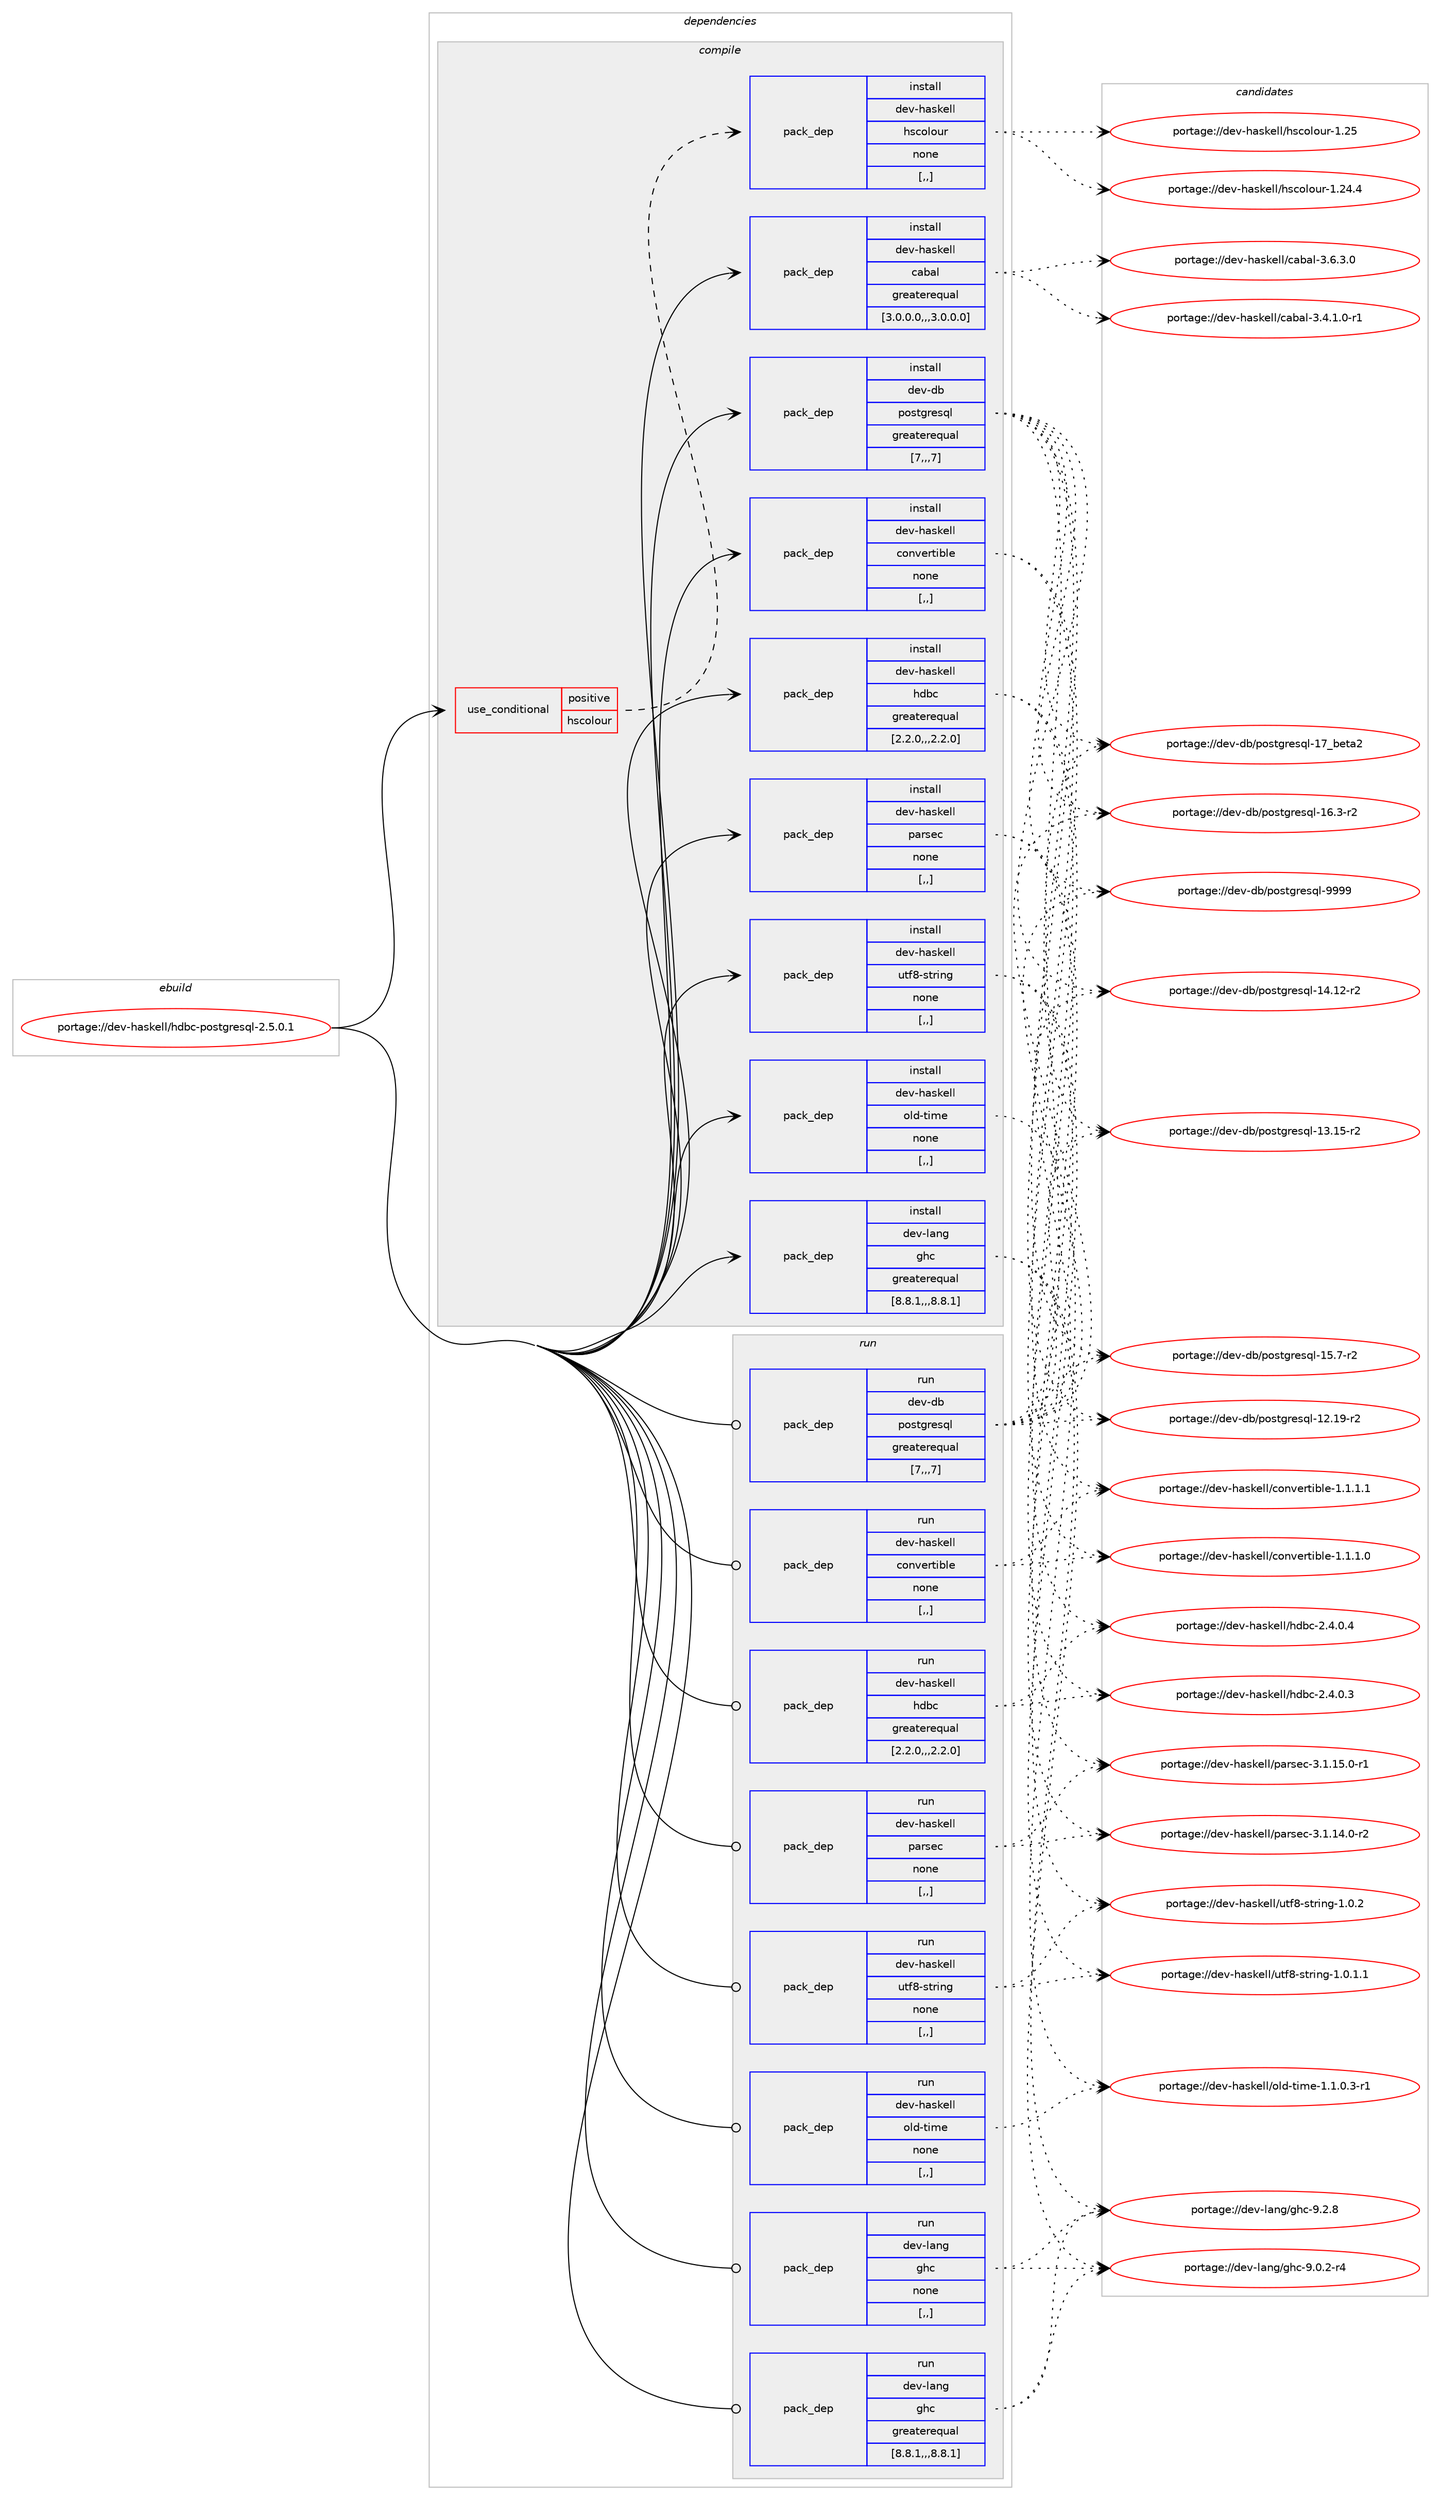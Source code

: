 digraph prolog {

# *************
# Graph options
# *************

newrank=true;
concentrate=true;
compound=true;
graph [rankdir=LR,fontname=Helvetica,fontsize=10,ranksep=1.5];#, ranksep=2.5, nodesep=0.2];
edge  [arrowhead=vee];
node  [fontname=Helvetica,fontsize=10];

# **********
# The ebuild
# **********

subgraph cluster_leftcol {
color=gray;
rank=same;
label=<<i>ebuild</i>>;
id [label="portage://dev-haskell/hdbc-postgresql-2.5.0.1", color=red, width=4, href="../dev-haskell/hdbc-postgresql-2.5.0.1.svg"];
}

# ****************
# The dependencies
# ****************

subgraph cluster_midcol {
color=gray;
label=<<i>dependencies</i>>;
subgraph cluster_compile {
fillcolor="#eeeeee";
style=filled;
label=<<i>compile</i>>;
subgraph cond20347 {
dependency80364 [label=<<TABLE BORDER="0" CELLBORDER="1" CELLSPACING="0" CELLPADDING="4"><TR><TD ROWSPAN="3" CELLPADDING="10">use_conditional</TD></TR><TR><TD>positive</TD></TR><TR><TD>hscolour</TD></TR></TABLE>>, shape=none, color=red];
subgraph pack59035 {
dependency80365 [label=<<TABLE BORDER="0" CELLBORDER="1" CELLSPACING="0" CELLPADDING="4" WIDTH="220"><TR><TD ROWSPAN="6" CELLPADDING="30">pack_dep</TD></TR><TR><TD WIDTH="110">install</TD></TR><TR><TD>dev-haskell</TD></TR><TR><TD>hscolour</TD></TR><TR><TD>none</TD></TR><TR><TD>[,,]</TD></TR></TABLE>>, shape=none, color=blue];
}
dependency80364:e -> dependency80365:w [weight=20,style="dashed",arrowhead="vee"];
}
id:e -> dependency80364:w [weight=20,style="solid",arrowhead="vee"];
subgraph pack59036 {
dependency80366 [label=<<TABLE BORDER="0" CELLBORDER="1" CELLSPACING="0" CELLPADDING="4" WIDTH="220"><TR><TD ROWSPAN="6" CELLPADDING="30">pack_dep</TD></TR><TR><TD WIDTH="110">install</TD></TR><TR><TD>dev-db</TD></TR><TR><TD>postgresql</TD></TR><TR><TD>greaterequal</TD></TR><TR><TD>[7,,,7]</TD></TR></TABLE>>, shape=none, color=blue];
}
id:e -> dependency80366:w [weight=20,style="solid",arrowhead="vee"];
subgraph pack59037 {
dependency80367 [label=<<TABLE BORDER="0" CELLBORDER="1" CELLSPACING="0" CELLPADDING="4" WIDTH="220"><TR><TD ROWSPAN="6" CELLPADDING="30">pack_dep</TD></TR><TR><TD WIDTH="110">install</TD></TR><TR><TD>dev-haskell</TD></TR><TR><TD>cabal</TD></TR><TR><TD>greaterequal</TD></TR><TR><TD>[3.0.0.0,,,3.0.0.0]</TD></TR></TABLE>>, shape=none, color=blue];
}
id:e -> dependency80367:w [weight=20,style="solid",arrowhead="vee"];
subgraph pack59038 {
dependency80368 [label=<<TABLE BORDER="0" CELLBORDER="1" CELLSPACING="0" CELLPADDING="4" WIDTH="220"><TR><TD ROWSPAN="6" CELLPADDING="30">pack_dep</TD></TR><TR><TD WIDTH="110">install</TD></TR><TR><TD>dev-haskell</TD></TR><TR><TD>convertible</TD></TR><TR><TD>none</TD></TR><TR><TD>[,,]</TD></TR></TABLE>>, shape=none, color=blue];
}
id:e -> dependency80368:w [weight=20,style="solid",arrowhead="vee"];
subgraph pack59039 {
dependency80369 [label=<<TABLE BORDER="0" CELLBORDER="1" CELLSPACING="0" CELLPADDING="4" WIDTH="220"><TR><TD ROWSPAN="6" CELLPADDING="30">pack_dep</TD></TR><TR><TD WIDTH="110">install</TD></TR><TR><TD>dev-haskell</TD></TR><TR><TD>hdbc</TD></TR><TR><TD>greaterequal</TD></TR><TR><TD>[2.2.0,,,2.2.0]</TD></TR></TABLE>>, shape=none, color=blue];
}
id:e -> dependency80369:w [weight=20,style="solid",arrowhead="vee"];
subgraph pack59040 {
dependency80370 [label=<<TABLE BORDER="0" CELLBORDER="1" CELLSPACING="0" CELLPADDING="4" WIDTH="220"><TR><TD ROWSPAN="6" CELLPADDING="30">pack_dep</TD></TR><TR><TD WIDTH="110">install</TD></TR><TR><TD>dev-haskell</TD></TR><TR><TD>old-time</TD></TR><TR><TD>none</TD></TR><TR><TD>[,,]</TD></TR></TABLE>>, shape=none, color=blue];
}
id:e -> dependency80370:w [weight=20,style="solid",arrowhead="vee"];
subgraph pack59041 {
dependency80371 [label=<<TABLE BORDER="0" CELLBORDER="1" CELLSPACING="0" CELLPADDING="4" WIDTH="220"><TR><TD ROWSPAN="6" CELLPADDING="30">pack_dep</TD></TR><TR><TD WIDTH="110">install</TD></TR><TR><TD>dev-haskell</TD></TR><TR><TD>parsec</TD></TR><TR><TD>none</TD></TR><TR><TD>[,,]</TD></TR></TABLE>>, shape=none, color=blue];
}
id:e -> dependency80371:w [weight=20,style="solid",arrowhead="vee"];
subgraph pack59042 {
dependency80372 [label=<<TABLE BORDER="0" CELLBORDER="1" CELLSPACING="0" CELLPADDING="4" WIDTH="220"><TR><TD ROWSPAN="6" CELLPADDING="30">pack_dep</TD></TR><TR><TD WIDTH="110">install</TD></TR><TR><TD>dev-haskell</TD></TR><TR><TD>utf8-string</TD></TR><TR><TD>none</TD></TR><TR><TD>[,,]</TD></TR></TABLE>>, shape=none, color=blue];
}
id:e -> dependency80372:w [weight=20,style="solid",arrowhead="vee"];
subgraph pack59043 {
dependency80373 [label=<<TABLE BORDER="0" CELLBORDER="1" CELLSPACING="0" CELLPADDING="4" WIDTH="220"><TR><TD ROWSPAN="6" CELLPADDING="30">pack_dep</TD></TR><TR><TD WIDTH="110">install</TD></TR><TR><TD>dev-lang</TD></TR><TR><TD>ghc</TD></TR><TR><TD>greaterequal</TD></TR><TR><TD>[8.8.1,,,8.8.1]</TD></TR></TABLE>>, shape=none, color=blue];
}
id:e -> dependency80373:w [weight=20,style="solid",arrowhead="vee"];
}
subgraph cluster_compileandrun {
fillcolor="#eeeeee";
style=filled;
label=<<i>compile and run</i>>;
}
subgraph cluster_run {
fillcolor="#eeeeee";
style=filled;
label=<<i>run</i>>;
subgraph pack59044 {
dependency80374 [label=<<TABLE BORDER="0" CELLBORDER="1" CELLSPACING="0" CELLPADDING="4" WIDTH="220"><TR><TD ROWSPAN="6" CELLPADDING="30">pack_dep</TD></TR><TR><TD WIDTH="110">run</TD></TR><TR><TD>dev-db</TD></TR><TR><TD>postgresql</TD></TR><TR><TD>greaterequal</TD></TR><TR><TD>[7,,,7]</TD></TR></TABLE>>, shape=none, color=blue];
}
id:e -> dependency80374:w [weight=20,style="solid",arrowhead="odot"];
subgraph pack59045 {
dependency80375 [label=<<TABLE BORDER="0" CELLBORDER="1" CELLSPACING="0" CELLPADDING="4" WIDTH="220"><TR><TD ROWSPAN="6" CELLPADDING="30">pack_dep</TD></TR><TR><TD WIDTH="110">run</TD></TR><TR><TD>dev-haskell</TD></TR><TR><TD>convertible</TD></TR><TR><TD>none</TD></TR><TR><TD>[,,]</TD></TR></TABLE>>, shape=none, color=blue];
}
id:e -> dependency80375:w [weight=20,style="solid",arrowhead="odot"];
subgraph pack59046 {
dependency80376 [label=<<TABLE BORDER="0" CELLBORDER="1" CELLSPACING="0" CELLPADDING="4" WIDTH="220"><TR><TD ROWSPAN="6" CELLPADDING="30">pack_dep</TD></TR><TR><TD WIDTH="110">run</TD></TR><TR><TD>dev-haskell</TD></TR><TR><TD>hdbc</TD></TR><TR><TD>greaterequal</TD></TR><TR><TD>[2.2.0,,,2.2.0]</TD></TR></TABLE>>, shape=none, color=blue];
}
id:e -> dependency80376:w [weight=20,style="solid",arrowhead="odot"];
subgraph pack59047 {
dependency80377 [label=<<TABLE BORDER="0" CELLBORDER="1" CELLSPACING="0" CELLPADDING="4" WIDTH="220"><TR><TD ROWSPAN="6" CELLPADDING="30">pack_dep</TD></TR><TR><TD WIDTH="110">run</TD></TR><TR><TD>dev-haskell</TD></TR><TR><TD>old-time</TD></TR><TR><TD>none</TD></TR><TR><TD>[,,]</TD></TR></TABLE>>, shape=none, color=blue];
}
id:e -> dependency80377:w [weight=20,style="solid",arrowhead="odot"];
subgraph pack59048 {
dependency80378 [label=<<TABLE BORDER="0" CELLBORDER="1" CELLSPACING="0" CELLPADDING="4" WIDTH="220"><TR><TD ROWSPAN="6" CELLPADDING="30">pack_dep</TD></TR><TR><TD WIDTH="110">run</TD></TR><TR><TD>dev-haskell</TD></TR><TR><TD>parsec</TD></TR><TR><TD>none</TD></TR><TR><TD>[,,]</TD></TR></TABLE>>, shape=none, color=blue];
}
id:e -> dependency80378:w [weight=20,style="solid",arrowhead="odot"];
subgraph pack59049 {
dependency80379 [label=<<TABLE BORDER="0" CELLBORDER="1" CELLSPACING="0" CELLPADDING="4" WIDTH="220"><TR><TD ROWSPAN="6" CELLPADDING="30">pack_dep</TD></TR><TR><TD WIDTH="110">run</TD></TR><TR><TD>dev-haskell</TD></TR><TR><TD>utf8-string</TD></TR><TR><TD>none</TD></TR><TR><TD>[,,]</TD></TR></TABLE>>, shape=none, color=blue];
}
id:e -> dependency80379:w [weight=20,style="solid",arrowhead="odot"];
subgraph pack59050 {
dependency80380 [label=<<TABLE BORDER="0" CELLBORDER="1" CELLSPACING="0" CELLPADDING="4" WIDTH="220"><TR><TD ROWSPAN="6" CELLPADDING="30">pack_dep</TD></TR><TR><TD WIDTH="110">run</TD></TR><TR><TD>dev-lang</TD></TR><TR><TD>ghc</TD></TR><TR><TD>greaterequal</TD></TR><TR><TD>[8.8.1,,,8.8.1]</TD></TR></TABLE>>, shape=none, color=blue];
}
id:e -> dependency80380:w [weight=20,style="solid",arrowhead="odot"];
subgraph pack59051 {
dependency80381 [label=<<TABLE BORDER="0" CELLBORDER="1" CELLSPACING="0" CELLPADDING="4" WIDTH="220"><TR><TD ROWSPAN="6" CELLPADDING="30">pack_dep</TD></TR><TR><TD WIDTH="110">run</TD></TR><TR><TD>dev-lang</TD></TR><TR><TD>ghc</TD></TR><TR><TD>none</TD></TR><TR><TD>[,,]</TD></TR></TABLE>>, shape=none, color=blue];
}
id:e -> dependency80381:w [weight=20,style="solid",arrowhead="odot"];
}
}

# **************
# The candidates
# **************

subgraph cluster_choices {
rank=same;
color=gray;
label=<<i>candidates</i>>;

subgraph choice59035 {
color=black;
nodesep=1;
choice100101118451049711510710110810847104115991111081111171144549465053 [label="portage://dev-haskell/hscolour-1.25", color=red, width=4,href="../dev-haskell/hscolour-1.25.svg"];
choice1001011184510497115107101108108471041159911110811111711445494650524652 [label="portage://dev-haskell/hscolour-1.24.4", color=red, width=4,href="../dev-haskell/hscolour-1.24.4.svg"];
dependency80365:e -> choice100101118451049711510710110810847104115991111081111171144549465053:w [style=dotted,weight="100"];
dependency80365:e -> choice1001011184510497115107101108108471041159911110811111711445494650524652:w [style=dotted,weight="100"];
}
subgraph choice59036 {
color=black;
nodesep=1;
choice1001011184510098471121111151161031141011151131084557575757 [label="portage://dev-db/postgresql-9999", color=red, width=4,href="../dev-db/postgresql-9999.svg"];
choice10010111845100984711211111511610311410111511310845495595981011169750 [label="portage://dev-db/postgresql-17_beta2", color=red, width=4,href="../dev-db/postgresql-17_beta2.svg"];
choice10010111845100984711211111511610311410111511310845495446514511450 [label="portage://dev-db/postgresql-16.3-r2", color=red, width=4,href="../dev-db/postgresql-16.3-r2.svg"];
choice10010111845100984711211111511610311410111511310845495346554511450 [label="portage://dev-db/postgresql-15.7-r2", color=red, width=4,href="../dev-db/postgresql-15.7-r2.svg"];
choice1001011184510098471121111151161031141011151131084549524649504511450 [label="portage://dev-db/postgresql-14.12-r2", color=red, width=4,href="../dev-db/postgresql-14.12-r2.svg"];
choice1001011184510098471121111151161031141011151131084549514649534511450 [label="portage://dev-db/postgresql-13.15-r2", color=red, width=4,href="../dev-db/postgresql-13.15-r2.svg"];
choice1001011184510098471121111151161031141011151131084549504649574511450 [label="portage://dev-db/postgresql-12.19-r2", color=red, width=4,href="../dev-db/postgresql-12.19-r2.svg"];
dependency80366:e -> choice1001011184510098471121111151161031141011151131084557575757:w [style=dotted,weight="100"];
dependency80366:e -> choice10010111845100984711211111511610311410111511310845495595981011169750:w [style=dotted,weight="100"];
dependency80366:e -> choice10010111845100984711211111511610311410111511310845495446514511450:w [style=dotted,weight="100"];
dependency80366:e -> choice10010111845100984711211111511610311410111511310845495346554511450:w [style=dotted,weight="100"];
dependency80366:e -> choice1001011184510098471121111151161031141011151131084549524649504511450:w [style=dotted,weight="100"];
dependency80366:e -> choice1001011184510098471121111151161031141011151131084549514649534511450:w [style=dotted,weight="100"];
dependency80366:e -> choice1001011184510098471121111151161031141011151131084549504649574511450:w [style=dotted,weight="100"];
}
subgraph choice59037 {
color=black;
nodesep=1;
choice100101118451049711510710110810847999798971084551465446514648 [label="portage://dev-haskell/cabal-3.6.3.0", color=red, width=4,href="../dev-haskell/cabal-3.6.3.0.svg"];
choice1001011184510497115107101108108479997989710845514652464946484511449 [label="portage://dev-haskell/cabal-3.4.1.0-r1", color=red, width=4,href="../dev-haskell/cabal-3.4.1.0-r1.svg"];
dependency80367:e -> choice100101118451049711510710110810847999798971084551465446514648:w [style=dotted,weight="100"];
dependency80367:e -> choice1001011184510497115107101108108479997989710845514652464946484511449:w [style=dotted,weight="100"];
}
subgraph choice59038 {
color=black;
nodesep=1;
choice10010111845104971151071011081084799111110118101114116105981081014549464946494649 [label="portage://dev-haskell/convertible-1.1.1.1", color=red, width=4,href="../dev-haskell/convertible-1.1.1.1.svg"];
choice10010111845104971151071011081084799111110118101114116105981081014549464946494648 [label="portage://dev-haskell/convertible-1.1.1.0", color=red, width=4,href="../dev-haskell/convertible-1.1.1.0.svg"];
dependency80368:e -> choice10010111845104971151071011081084799111110118101114116105981081014549464946494649:w [style=dotted,weight="100"];
dependency80368:e -> choice10010111845104971151071011081084799111110118101114116105981081014549464946494648:w [style=dotted,weight="100"];
}
subgraph choice59039 {
color=black;
nodesep=1;
choice10010111845104971151071011081084710410098994550465246484652 [label="portage://dev-haskell/hdbc-2.4.0.4", color=red, width=4,href="../dev-haskell/hdbc-2.4.0.4.svg"];
choice10010111845104971151071011081084710410098994550465246484651 [label="portage://dev-haskell/hdbc-2.4.0.3", color=red, width=4,href="../dev-haskell/hdbc-2.4.0.3.svg"];
dependency80369:e -> choice10010111845104971151071011081084710410098994550465246484652:w [style=dotted,weight="100"];
dependency80369:e -> choice10010111845104971151071011081084710410098994550465246484651:w [style=dotted,weight="100"];
}
subgraph choice59040 {
color=black;
nodesep=1;
choice1001011184510497115107101108108471111081004511610510910145494649464846514511449 [label="portage://dev-haskell/old-time-1.1.0.3-r1", color=red, width=4,href="../dev-haskell/old-time-1.1.0.3-r1.svg"];
dependency80370:e -> choice1001011184510497115107101108108471111081004511610510910145494649464846514511449:w [style=dotted,weight="100"];
}
subgraph choice59041 {
color=black;
nodesep=1;
choice10010111845104971151071011081084711297114115101994551464946495346484511449 [label="portage://dev-haskell/parsec-3.1.15.0-r1", color=red, width=4,href="../dev-haskell/parsec-3.1.15.0-r1.svg"];
choice10010111845104971151071011081084711297114115101994551464946495246484511450 [label="portage://dev-haskell/parsec-3.1.14.0-r2", color=red, width=4,href="../dev-haskell/parsec-3.1.14.0-r2.svg"];
dependency80371:e -> choice10010111845104971151071011081084711297114115101994551464946495346484511449:w [style=dotted,weight="100"];
dependency80371:e -> choice10010111845104971151071011081084711297114115101994551464946495246484511450:w [style=dotted,weight="100"];
}
subgraph choice59042 {
color=black;
nodesep=1;
choice1001011184510497115107101108108471171161025645115116114105110103454946484650 [label="portage://dev-haskell/utf8-string-1.0.2", color=red, width=4,href="../dev-haskell/utf8-string-1.0.2.svg"];
choice10010111845104971151071011081084711711610256451151161141051101034549464846494649 [label="portage://dev-haskell/utf8-string-1.0.1.1", color=red, width=4,href="../dev-haskell/utf8-string-1.0.1.1.svg"];
dependency80372:e -> choice1001011184510497115107101108108471171161025645115116114105110103454946484650:w [style=dotted,weight="100"];
dependency80372:e -> choice10010111845104971151071011081084711711610256451151161141051101034549464846494649:w [style=dotted,weight="100"];
}
subgraph choice59043 {
color=black;
nodesep=1;
choice10010111845108971101034710310499455746504656 [label="portage://dev-lang/ghc-9.2.8", color=red, width=4,href="../dev-lang/ghc-9.2.8.svg"];
choice100101118451089711010347103104994557464846504511452 [label="portage://dev-lang/ghc-9.0.2-r4", color=red, width=4,href="../dev-lang/ghc-9.0.2-r4.svg"];
dependency80373:e -> choice10010111845108971101034710310499455746504656:w [style=dotted,weight="100"];
dependency80373:e -> choice100101118451089711010347103104994557464846504511452:w [style=dotted,weight="100"];
}
subgraph choice59044 {
color=black;
nodesep=1;
choice1001011184510098471121111151161031141011151131084557575757 [label="portage://dev-db/postgresql-9999", color=red, width=4,href="../dev-db/postgresql-9999.svg"];
choice10010111845100984711211111511610311410111511310845495595981011169750 [label="portage://dev-db/postgresql-17_beta2", color=red, width=4,href="../dev-db/postgresql-17_beta2.svg"];
choice10010111845100984711211111511610311410111511310845495446514511450 [label="portage://dev-db/postgresql-16.3-r2", color=red, width=4,href="../dev-db/postgresql-16.3-r2.svg"];
choice10010111845100984711211111511610311410111511310845495346554511450 [label="portage://dev-db/postgresql-15.7-r2", color=red, width=4,href="../dev-db/postgresql-15.7-r2.svg"];
choice1001011184510098471121111151161031141011151131084549524649504511450 [label="portage://dev-db/postgresql-14.12-r2", color=red, width=4,href="../dev-db/postgresql-14.12-r2.svg"];
choice1001011184510098471121111151161031141011151131084549514649534511450 [label="portage://dev-db/postgresql-13.15-r2", color=red, width=4,href="../dev-db/postgresql-13.15-r2.svg"];
choice1001011184510098471121111151161031141011151131084549504649574511450 [label="portage://dev-db/postgresql-12.19-r2", color=red, width=4,href="../dev-db/postgresql-12.19-r2.svg"];
dependency80374:e -> choice1001011184510098471121111151161031141011151131084557575757:w [style=dotted,weight="100"];
dependency80374:e -> choice10010111845100984711211111511610311410111511310845495595981011169750:w [style=dotted,weight="100"];
dependency80374:e -> choice10010111845100984711211111511610311410111511310845495446514511450:w [style=dotted,weight="100"];
dependency80374:e -> choice10010111845100984711211111511610311410111511310845495346554511450:w [style=dotted,weight="100"];
dependency80374:e -> choice1001011184510098471121111151161031141011151131084549524649504511450:w [style=dotted,weight="100"];
dependency80374:e -> choice1001011184510098471121111151161031141011151131084549514649534511450:w [style=dotted,weight="100"];
dependency80374:e -> choice1001011184510098471121111151161031141011151131084549504649574511450:w [style=dotted,weight="100"];
}
subgraph choice59045 {
color=black;
nodesep=1;
choice10010111845104971151071011081084799111110118101114116105981081014549464946494649 [label="portage://dev-haskell/convertible-1.1.1.1", color=red, width=4,href="../dev-haskell/convertible-1.1.1.1.svg"];
choice10010111845104971151071011081084799111110118101114116105981081014549464946494648 [label="portage://dev-haskell/convertible-1.1.1.0", color=red, width=4,href="../dev-haskell/convertible-1.1.1.0.svg"];
dependency80375:e -> choice10010111845104971151071011081084799111110118101114116105981081014549464946494649:w [style=dotted,weight="100"];
dependency80375:e -> choice10010111845104971151071011081084799111110118101114116105981081014549464946494648:w [style=dotted,weight="100"];
}
subgraph choice59046 {
color=black;
nodesep=1;
choice10010111845104971151071011081084710410098994550465246484652 [label="portage://dev-haskell/hdbc-2.4.0.4", color=red, width=4,href="../dev-haskell/hdbc-2.4.0.4.svg"];
choice10010111845104971151071011081084710410098994550465246484651 [label="portage://dev-haskell/hdbc-2.4.0.3", color=red, width=4,href="../dev-haskell/hdbc-2.4.0.3.svg"];
dependency80376:e -> choice10010111845104971151071011081084710410098994550465246484652:w [style=dotted,weight="100"];
dependency80376:e -> choice10010111845104971151071011081084710410098994550465246484651:w [style=dotted,weight="100"];
}
subgraph choice59047 {
color=black;
nodesep=1;
choice1001011184510497115107101108108471111081004511610510910145494649464846514511449 [label="portage://dev-haskell/old-time-1.1.0.3-r1", color=red, width=4,href="../dev-haskell/old-time-1.1.0.3-r1.svg"];
dependency80377:e -> choice1001011184510497115107101108108471111081004511610510910145494649464846514511449:w [style=dotted,weight="100"];
}
subgraph choice59048 {
color=black;
nodesep=1;
choice10010111845104971151071011081084711297114115101994551464946495346484511449 [label="portage://dev-haskell/parsec-3.1.15.0-r1", color=red, width=4,href="../dev-haskell/parsec-3.1.15.0-r1.svg"];
choice10010111845104971151071011081084711297114115101994551464946495246484511450 [label="portage://dev-haskell/parsec-3.1.14.0-r2", color=red, width=4,href="../dev-haskell/parsec-3.1.14.0-r2.svg"];
dependency80378:e -> choice10010111845104971151071011081084711297114115101994551464946495346484511449:w [style=dotted,weight="100"];
dependency80378:e -> choice10010111845104971151071011081084711297114115101994551464946495246484511450:w [style=dotted,weight="100"];
}
subgraph choice59049 {
color=black;
nodesep=1;
choice1001011184510497115107101108108471171161025645115116114105110103454946484650 [label="portage://dev-haskell/utf8-string-1.0.2", color=red, width=4,href="../dev-haskell/utf8-string-1.0.2.svg"];
choice10010111845104971151071011081084711711610256451151161141051101034549464846494649 [label="portage://dev-haskell/utf8-string-1.0.1.1", color=red, width=4,href="../dev-haskell/utf8-string-1.0.1.1.svg"];
dependency80379:e -> choice1001011184510497115107101108108471171161025645115116114105110103454946484650:w [style=dotted,weight="100"];
dependency80379:e -> choice10010111845104971151071011081084711711610256451151161141051101034549464846494649:w [style=dotted,weight="100"];
}
subgraph choice59050 {
color=black;
nodesep=1;
choice10010111845108971101034710310499455746504656 [label="portage://dev-lang/ghc-9.2.8", color=red, width=4,href="../dev-lang/ghc-9.2.8.svg"];
choice100101118451089711010347103104994557464846504511452 [label="portage://dev-lang/ghc-9.0.2-r4", color=red, width=4,href="../dev-lang/ghc-9.0.2-r4.svg"];
dependency80380:e -> choice10010111845108971101034710310499455746504656:w [style=dotted,weight="100"];
dependency80380:e -> choice100101118451089711010347103104994557464846504511452:w [style=dotted,weight="100"];
}
subgraph choice59051 {
color=black;
nodesep=1;
choice10010111845108971101034710310499455746504656 [label="portage://dev-lang/ghc-9.2.8", color=red, width=4,href="../dev-lang/ghc-9.2.8.svg"];
choice100101118451089711010347103104994557464846504511452 [label="portage://dev-lang/ghc-9.0.2-r4", color=red, width=4,href="../dev-lang/ghc-9.0.2-r4.svg"];
dependency80381:e -> choice10010111845108971101034710310499455746504656:w [style=dotted,weight="100"];
dependency80381:e -> choice100101118451089711010347103104994557464846504511452:w [style=dotted,weight="100"];
}
}

}
